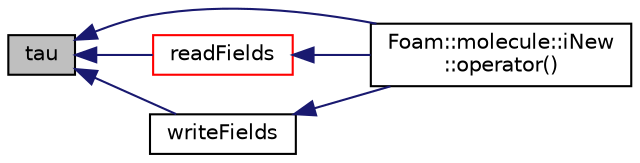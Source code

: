 digraph "tau"
{
  bgcolor="transparent";
  edge [fontname="Helvetica",fontsize="10",labelfontname="Helvetica",labelfontsize="10"];
  node [fontname="Helvetica",fontsize="10",shape=record];
  rankdir="LR";
  Node344 [label="tau",height=0.2,width=0.4,color="black", fillcolor="grey75", style="filled", fontcolor="black"];
  Node344 -> Node345 [dir="back",color="midnightblue",fontsize="10",style="solid",fontname="Helvetica"];
  Node345 [label="Foam::molecule::iNew\l::operator()",height=0.2,width=0.4,color="black",URL="$a25533.html#a5e5219caac32f0ebcf427805a7112605"];
  Node344 -> Node346 [dir="back",color="midnightblue",fontsize="10",style="solid",fontname="Helvetica"];
  Node346 [label="readFields",height=0.2,width=0.4,color="red",URL="$a25521.html#acb3924c097c11bf0acea90e570b814d0"];
  Node346 -> Node345 [dir="back",color="midnightblue",fontsize="10",style="solid",fontname="Helvetica"];
  Node344 -> Node348 [dir="back",color="midnightblue",fontsize="10",style="solid",fontname="Helvetica"];
  Node348 [label="writeFields",height=0.2,width=0.4,color="black",URL="$a25521.html#aa4b4162953822603a8cfb0ee3ca761c0"];
  Node348 -> Node345 [dir="back",color="midnightblue",fontsize="10",style="solid",fontname="Helvetica"];
}
